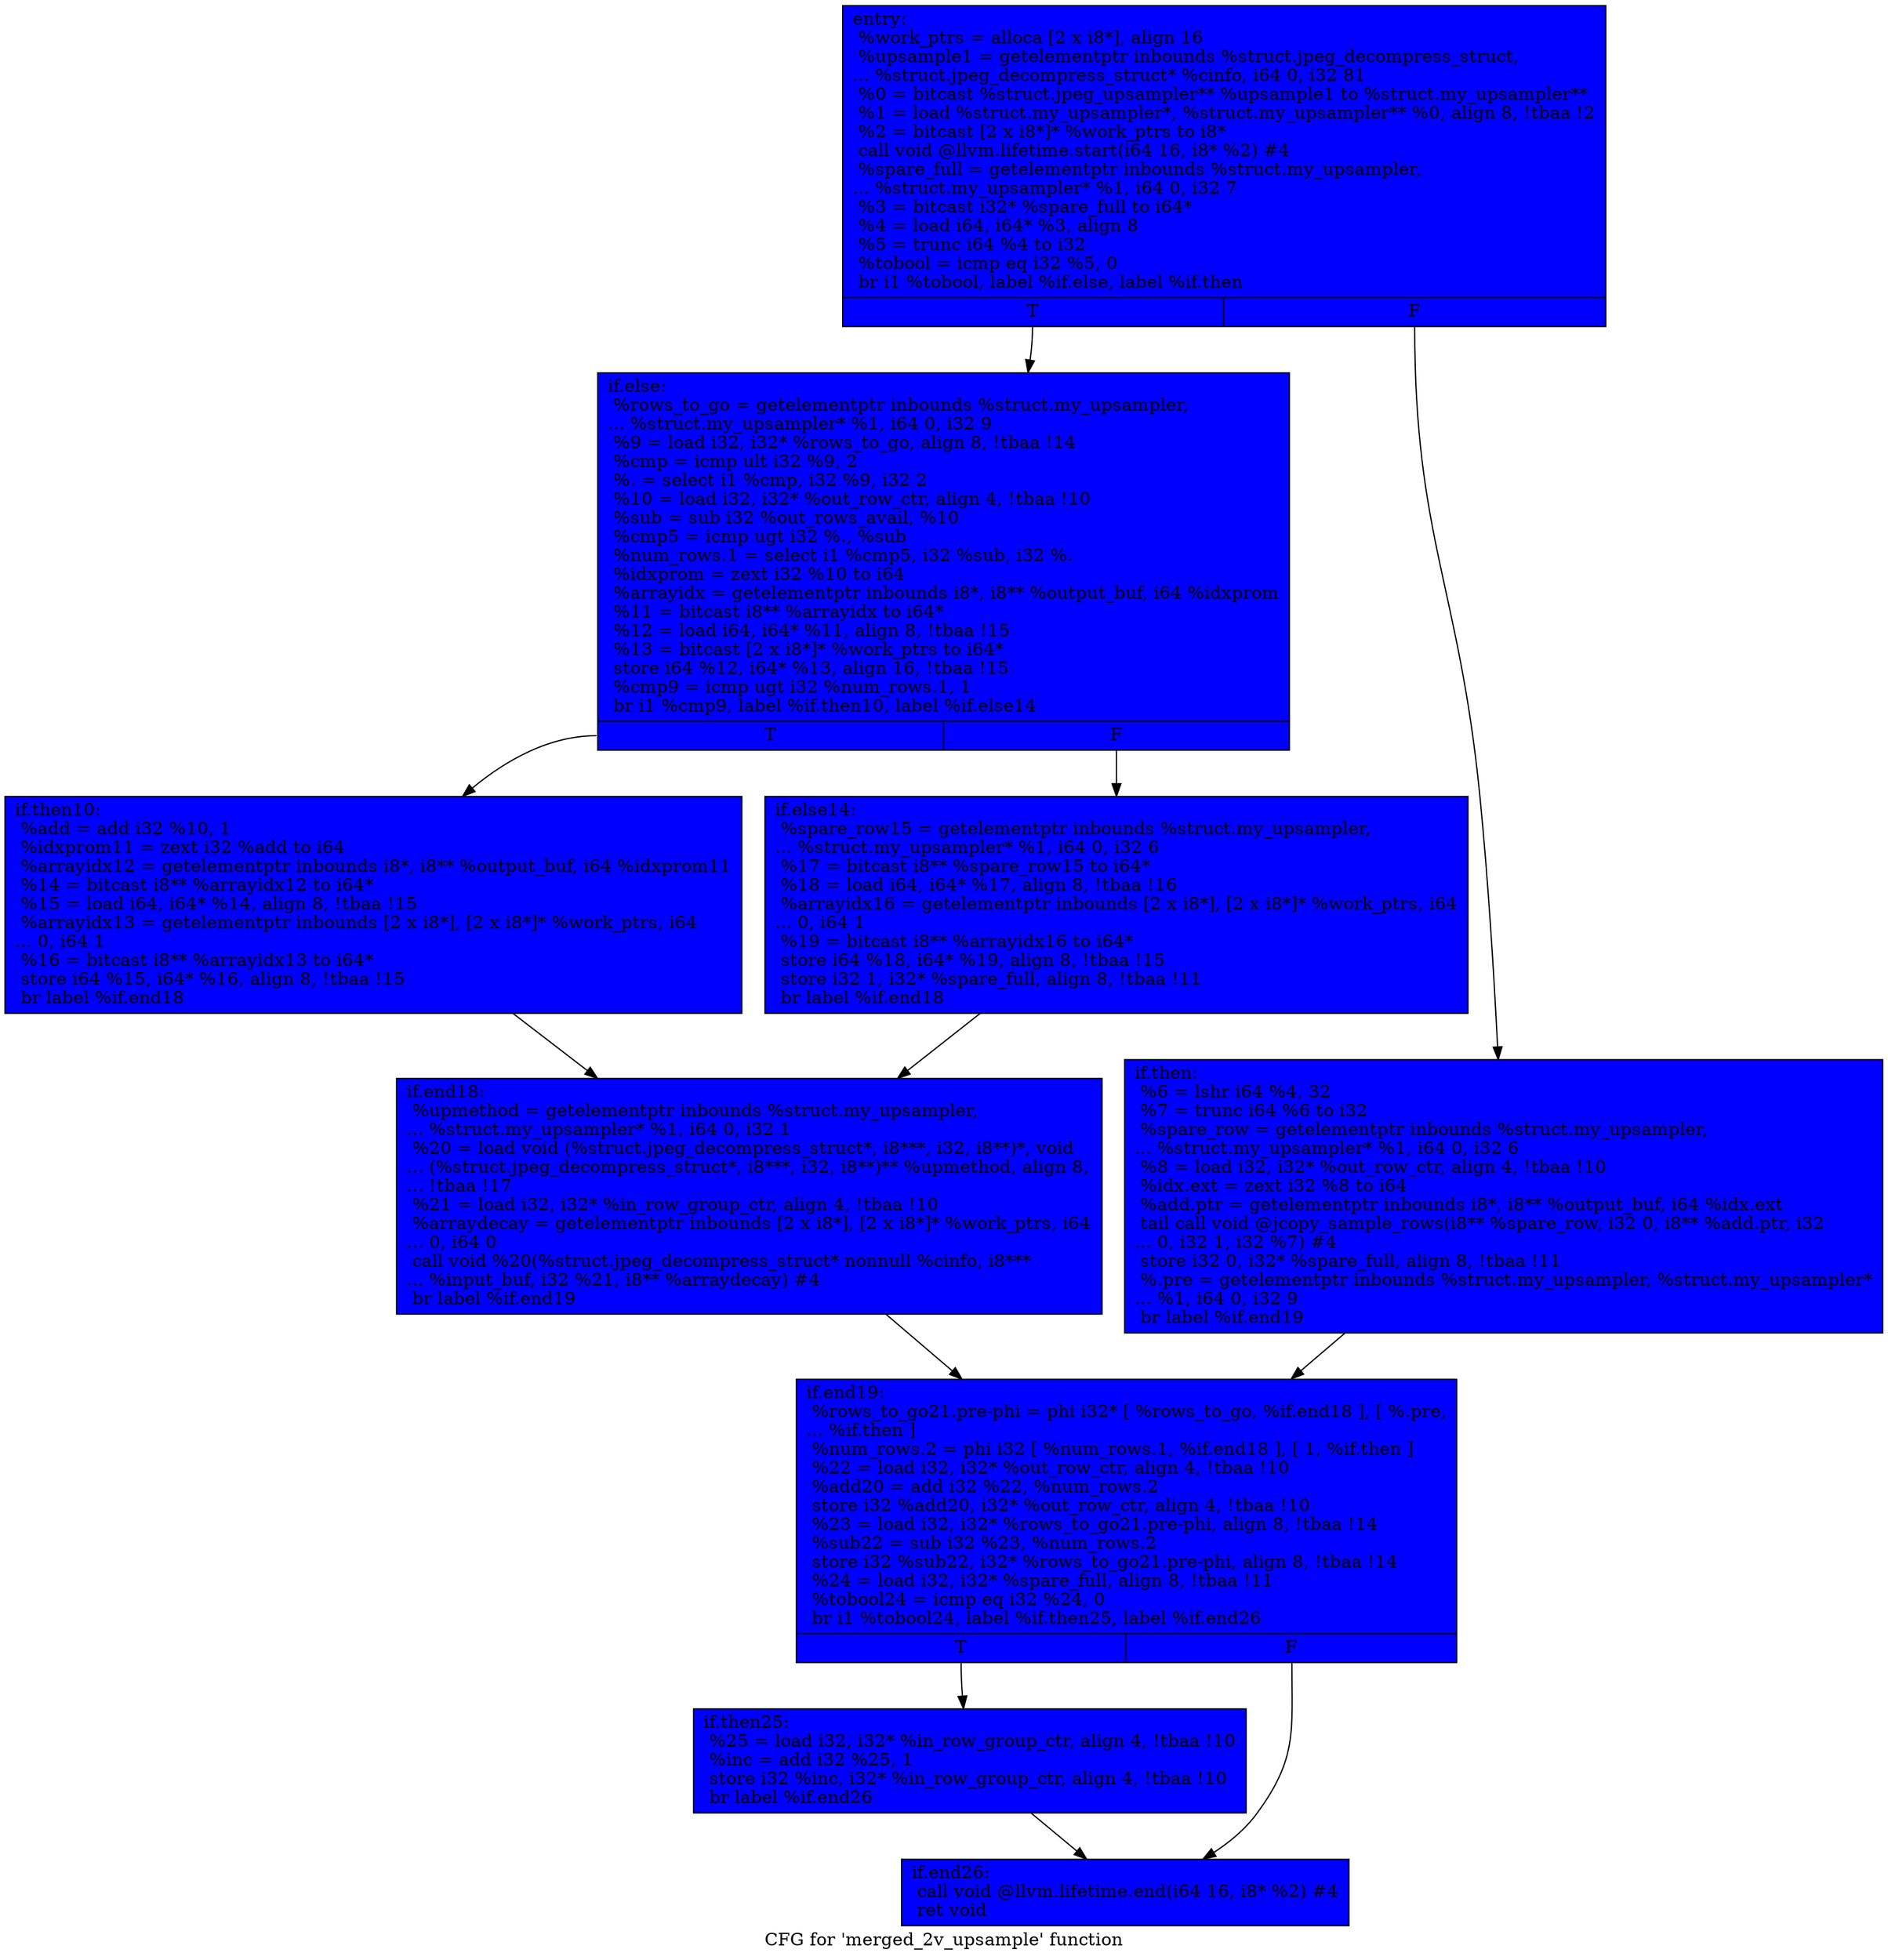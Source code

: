 digraph "CFG for 'merged_2v_upsample' function" {
	label="CFG for 'merged_2v_upsample' function";

	Node0x5a1a530 [shape=record, style = filled, fillcolor = blue, label="{entry:\l  %work_ptrs = alloca [2 x i8*], align 16\l  %upsample1 = getelementptr inbounds %struct.jpeg_decompress_struct,\l... %struct.jpeg_decompress_struct* %cinfo, i64 0, i32 81\l  %0 = bitcast %struct.jpeg_upsampler** %upsample1 to %struct.my_upsampler**\l  %1 = load %struct.my_upsampler*, %struct.my_upsampler** %0, align 8, !tbaa !2\l  %2 = bitcast [2 x i8*]* %work_ptrs to i8*\l  call void @llvm.lifetime.start(i64 16, i8* %2) #4\l  %spare_full = getelementptr inbounds %struct.my_upsampler,\l... %struct.my_upsampler* %1, i64 0, i32 7\l  %3 = bitcast i32* %spare_full to i64*\l  %4 = load i64, i64* %3, align 8\l  %5 = trunc i64 %4 to i32\l  %tobool = icmp eq i32 %5, 0\l  br i1 %tobool, label %if.else, label %if.then\l|{<s0>T|<s1>F}}"];
	Node0x5a1a530:s0 -> Node0x5a1af80;
	Node0x5a1a530:s1 -> Node0x5a1a830;
	Node0x5a1a830 [shape=record, style = filled, fillcolor = blue, label="{if.then:                                          \l  %6 = lshr i64 %4, 32\l  %7 = trunc i64 %6 to i32\l  %spare_row = getelementptr inbounds %struct.my_upsampler,\l... %struct.my_upsampler* %1, i64 0, i32 6\l  %8 = load i32, i32* %out_row_ctr, align 4, !tbaa !10\l  %idx.ext = zext i32 %8 to i64\l  %add.ptr = getelementptr inbounds i8*, i8** %output_buf, i64 %idx.ext\l  tail call void @jcopy_sample_rows(i8** %spare_row, i32 0, i8** %add.ptr, i32\l... 0, i32 1, i32 %7) #4\l  store i32 0, i32* %spare_full, align 8, !tbaa !11\l  %.pre = getelementptr inbounds %struct.my_upsampler, %struct.my_upsampler*\l... %1, i64 0, i32 9\l  br label %if.end19\l}"];
	Node0x5a1a830 -> Node0x5a1c060;
	Node0x5a1af80 [shape=record, style = filled, fillcolor = blue, label="{if.else:                                          \l  %rows_to_go = getelementptr inbounds %struct.my_upsampler,\l... %struct.my_upsampler* %1, i64 0, i32 9\l  %9 = load i32, i32* %rows_to_go, align 8, !tbaa !14\l  %cmp = icmp ult i32 %9, 2\l  %. = select i1 %cmp, i32 %9, i32 2\l  %10 = load i32, i32* %out_row_ctr, align 4, !tbaa !10\l  %sub = sub i32 %out_rows_avail, %10\l  %cmp5 = icmp ugt i32 %., %sub\l  %num_rows.1 = select i1 %cmp5, i32 %sub, i32 %.\l  %idxprom = zext i32 %10 to i64\l  %arrayidx = getelementptr inbounds i8*, i8** %output_buf, i64 %idxprom\l  %11 = bitcast i8** %arrayidx to i64*\l  %12 = load i64, i64* %11, align 8, !tbaa !15\l  %13 = bitcast [2 x i8*]* %work_ptrs to i64*\l  store i64 %12, i64* %13, align 16, !tbaa !15\l  %cmp9 = icmp ugt i32 %num_rows.1, 1\l  br i1 %cmp9, label %if.then10, label %if.else14\l|{<s0>T|<s1>F}}"];
	Node0x5a1af80:s0 -> Node0x5a1e050;
	Node0x5a1af80:s1 -> Node0x5a1e130;
	Node0x5a1e050 [shape=record, style = filled, fillcolor = blue, label="{if.then10:                                        \l  %add = add i32 %10, 1\l  %idxprom11 = zext i32 %add to i64\l  %arrayidx12 = getelementptr inbounds i8*, i8** %output_buf, i64 %idxprom11\l  %14 = bitcast i8** %arrayidx12 to i64*\l  %15 = load i64, i64* %14, align 8, !tbaa !15\l  %arrayidx13 = getelementptr inbounds [2 x i8*], [2 x i8*]* %work_ptrs, i64\l... 0, i64 1\l  %16 = bitcast i8** %arrayidx13 to i64*\l  store i64 %15, i64* %16, align 8, !tbaa !15\l  br label %if.end18\l}"];
	Node0x5a1e050 -> Node0x5a1e730;
	Node0x5a1e130 [shape=record, style = filled, fillcolor = blue, label="{if.else14:                                        \l  %spare_row15 = getelementptr inbounds %struct.my_upsampler,\l... %struct.my_upsampler* %1, i64 0, i32 6\l  %17 = bitcast i8** %spare_row15 to i64*\l  %18 = load i64, i64* %17, align 8, !tbaa !16\l  %arrayidx16 = getelementptr inbounds [2 x i8*], [2 x i8*]* %work_ptrs, i64\l... 0, i64 1\l  %19 = bitcast i8** %arrayidx16 to i64*\l  store i64 %18, i64* %19, align 8, !tbaa !15\l  store i32 1, i32* %spare_full, align 8, !tbaa !11\l  br label %if.end18\l}"];
	Node0x5a1e130 -> Node0x5a1e730;
	Node0x5a1e730 [shape=record, style = filled, fillcolor = blue, label="{if.end18:                                         \l  %upmethod = getelementptr inbounds %struct.my_upsampler,\l... %struct.my_upsampler* %1, i64 0, i32 1\l  %20 = load void (%struct.jpeg_decompress_struct*, i8***, i32, i8**)*, void\l... (%struct.jpeg_decompress_struct*, i8***, i32, i8**)** %upmethod, align 8,\l... !tbaa !17\l  %21 = load i32, i32* %in_row_group_ctr, align 4, !tbaa !10\l  %arraydecay = getelementptr inbounds [2 x i8*], [2 x i8*]* %work_ptrs, i64\l... 0, i64 0\l  call void %20(%struct.jpeg_decompress_struct* nonnull %cinfo, i8***\l... %input_buf, i32 %21, i8** %arraydecay) #4\l  br label %if.end19\l}"];
	Node0x5a1e730 -> Node0x5a1c060;
	Node0x5a1c060 [shape=record, style = filled, fillcolor = blue, label="{if.end19:                                         \l  %rows_to_go21.pre-phi = phi i32* [ %rows_to_go, %if.end18 ], [ %.pre,\l... %if.then ]\l  %num_rows.2 = phi i32 [ %num_rows.1, %if.end18 ], [ 1, %if.then ]\l  %22 = load i32, i32* %out_row_ctr, align 4, !tbaa !10\l  %add20 = add i32 %22, %num_rows.2\l  store i32 %add20, i32* %out_row_ctr, align 4, !tbaa !10\l  %23 = load i32, i32* %rows_to_go21.pre-phi, align 8, !tbaa !14\l  %sub22 = sub i32 %23, %num_rows.2\l  store i32 %sub22, i32* %rows_to_go21.pre-phi, align 8, !tbaa !14\l  %24 = load i32, i32* %spare_full, align 8, !tbaa !11\l  %tobool24 = icmp eq i32 %24, 0\l  br i1 %tobool24, label %if.then25, label %if.end26\l|{<s0>T|<s1>F}}"];
	Node0x5a1c060:s0 -> Node0x5a0ea90;
	Node0x5a1c060:s1 -> Node0x5a0eb70;
	Node0x5a0ea90 [shape=record, style = filled, fillcolor = blue, label="{if.then25:                                        \l  %25 = load i32, i32* %in_row_group_ctr, align 4, !tbaa !10\l  %inc = add i32 %25, 1\l  store i32 %inc, i32* %in_row_group_ctr, align 4, !tbaa !10\l  br label %if.end26\l}"];
	Node0x5a0ea90 -> Node0x5a0eb70;
	Node0x5a0eb70 [shape=record, style = filled, fillcolor = blue, label="{if.end26:                                         \l  call void @llvm.lifetime.end(i64 16, i8* %2) #4\l  ret void\l}"];
}

